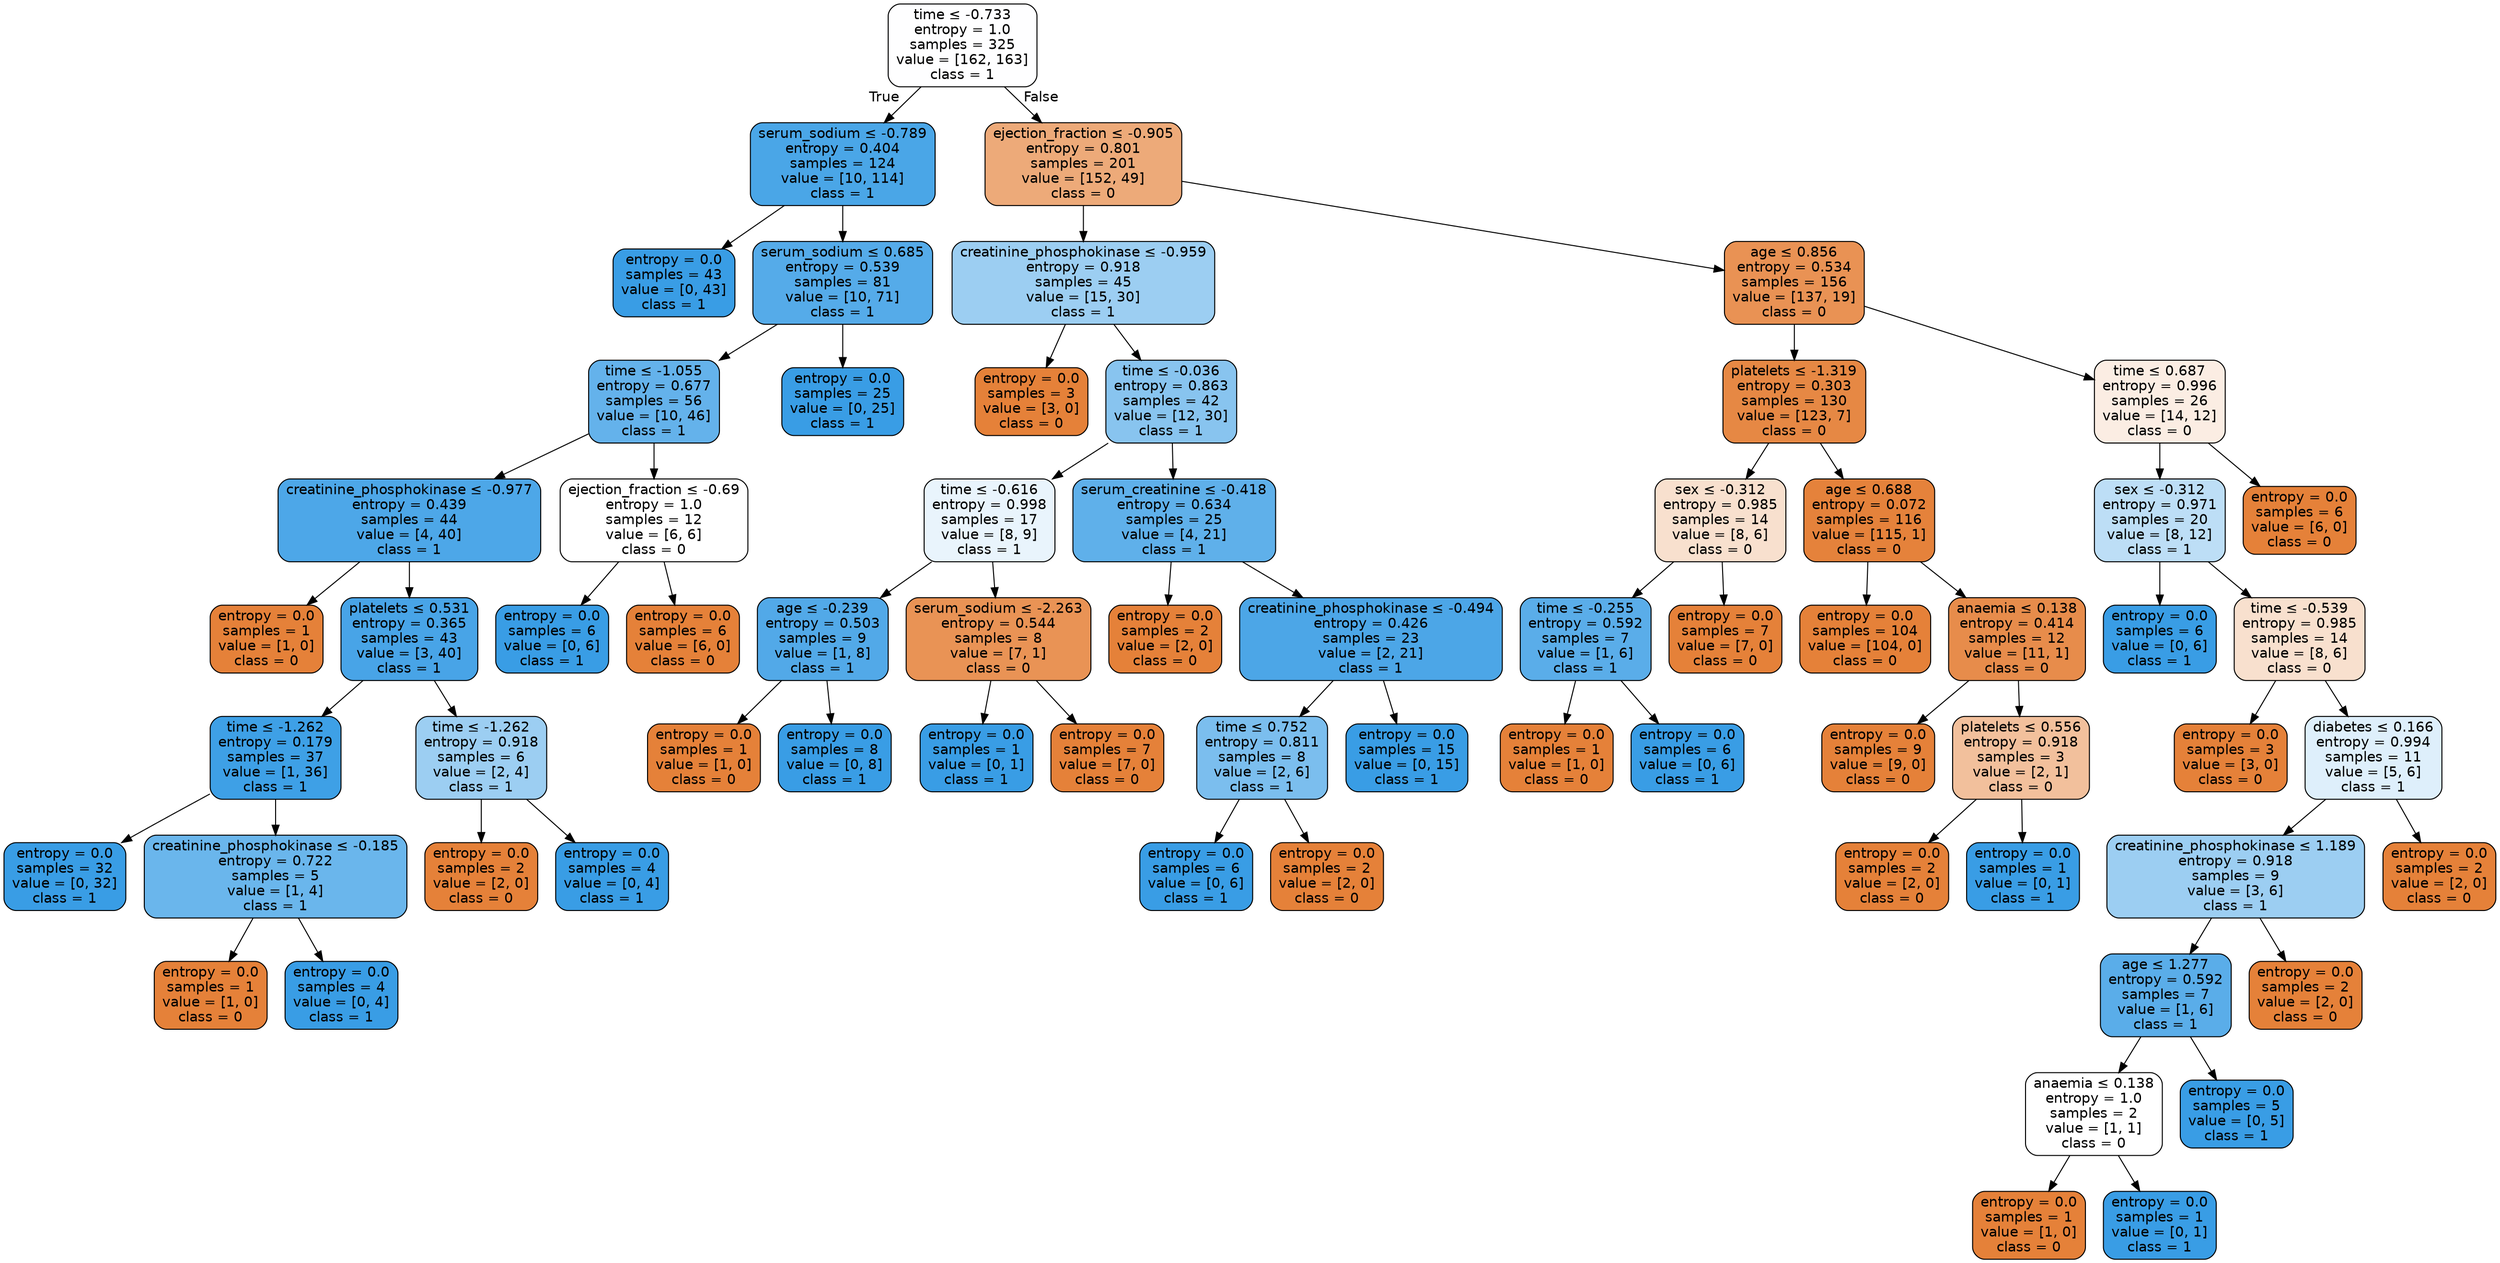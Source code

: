 digraph Tree {
node [shape=box, style="filled, rounded", color="black", fontname=helvetica] ;
edge [fontname=helvetica] ;
0 [label=<time &le; -0.733<br/>entropy = 1.0<br/>samples = 325<br/>value = [162, 163]<br/>class = 1>, fillcolor="#fefeff"] ;
1 [label=<serum_sodium &le; -0.789<br/>entropy = 0.404<br/>samples = 124<br/>value = [10, 114]<br/>class = 1>, fillcolor="#4aa6e7"] ;
0 -> 1 [labeldistance=2.5, labelangle=45, headlabel="True"] ;
2 [label=<entropy = 0.0<br/>samples = 43<br/>value = [0, 43]<br/>class = 1>, fillcolor="#399de5"] ;
1 -> 2 ;
3 [label=<serum_sodium &le; 0.685<br/>entropy = 0.539<br/>samples = 81<br/>value = [10, 71]<br/>class = 1>, fillcolor="#55abe9"] ;
1 -> 3 ;
4 [label=<time &le; -1.055<br/>entropy = 0.677<br/>samples = 56<br/>value = [10, 46]<br/>class = 1>, fillcolor="#64b2eb"] ;
3 -> 4 ;
5 [label=<creatinine_phosphokinase &le; -0.977<br/>entropy = 0.439<br/>samples = 44<br/>value = [4, 40]<br/>class = 1>, fillcolor="#4da7e8"] ;
4 -> 5 ;
6 [label=<entropy = 0.0<br/>samples = 1<br/>value = [1, 0]<br/>class = 0>, fillcolor="#e58139"] ;
5 -> 6 ;
7 [label=<platelets &le; 0.531<br/>entropy = 0.365<br/>samples = 43<br/>value = [3, 40]<br/>class = 1>, fillcolor="#48a4e7"] ;
5 -> 7 ;
8 [label=<time &le; -1.262<br/>entropy = 0.179<br/>samples = 37<br/>value = [1, 36]<br/>class = 1>, fillcolor="#3ea0e6"] ;
7 -> 8 ;
9 [label=<entropy = 0.0<br/>samples = 32<br/>value = [0, 32]<br/>class = 1>, fillcolor="#399de5"] ;
8 -> 9 ;
10 [label=<creatinine_phosphokinase &le; -0.185<br/>entropy = 0.722<br/>samples = 5<br/>value = [1, 4]<br/>class = 1>, fillcolor="#6ab6ec"] ;
8 -> 10 ;
11 [label=<entropy = 0.0<br/>samples = 1<br/>value = [1, 0]<br/>class = 0>, fillcolor="#e58139"] ;
10 -> 11 ;
12 [label=<entropy = 0.0<br/>samples = 4<br/>value = [0, 4]<br/>class = 1>, fillcolor="#399de5"] ;
10 -> 12 ;
13 [label=<time &le; -1.262<br/>entropy = 0.918<br/>samples = 6<br/>value = [2, 4]<br/>class = 1>, fillcolor="#9ccef2"] ;
7 -> 13 ;
14 [label=<entropy = 0.0<br/>samples = 2<br/>value = [2, 0]<br/>class = 0>, fillcolor="#e58139"] ;
13 -> 14 ;
15 [label=<entropy = 0.0<br/>samples = 4<br/>value = [0, 4]<br/>class = 1>, fillcolor="#399de5"] ;
13 -> 15 ;
16 [label=<ejection_fraction &le; -0.69<br/>entropy = 1.0<br/>samples = 12<br/>value = [6, 6]<br/>class = 0>, fillcolor="#ffffff"] ;
4 -> 16 ;
17 [label=<entropy = 0.0<br/>samples = 6<br/>value = [0, 6]<br/>class = 1>, fillcolor="#399de5"] ;
16 -> 17 ;
18 [label=<entropy = 0.0<br/>samples = 6<br/>value = [6, 0]<br/>class = 0>, fillcolor="#e58139"] ;
16 -> 18 ;
19 [label=<entropy = 0.0<br/>samples = 25<br/>value = [0, 25]<br/>class = 1>, fillcolor="#399de5"] ;
3 -> 19 ;
20 [label=<ejection_fraction &le; -0.905<br/>entropy = 0.801<br/>samples = 201<br/>value = [152, 49]<br/>class = 0>, fillcolor="#edaa79"] ;
0 -> 20 [labeldistance=2.5, labelangle=-45, headlabel="False"] ;
21 [label=<creatinine_phosphokinase &le; -0.959<br/>entropy = 0.918<br/>samples = 45<br/>value = [15, 30]<br/>class = 1>, fillcolor="#9ccef2"] ;
20 -> 21 ;
22 [label=<entropy = 0.0<br/>samples = 3<br/>value = [3, 0]<br/>class = 0>, fillcolor="#e58139"] ;
21 -> 22 ;
23 [label=<time &le; -0.036<br/>entropy = 0.863<br/>samples = 42<br/>value = [12, 30]<br/>class = 1>, fillcolor="#88c4ef"] ;
21 -> 23 ;
24 [label=<time &le; -0.616<br/>entropy = 0.998<br/>samples = 17<br/>value = [8, 9]<br/>class = 1>, fillcolor="#e9f4fc"] ;
23 -> 24 ;
25 [label=<age &le; -0.239<br/>entropy = 0.503<br/>samples = 9<br/>value = [1, 8]<br/>class = 1>, fillcolor="#52a9e8"] ;
24 -> 25 ;
26 [label=<entropy = 0.0<br/>samples = 1<br/>value = [1, 0]<br/>class = 0>, fillcolor="#e58139"] ;
25 -> 26 ;
27 [label=<entropy = 0.0<br/>samples = 8<br/>value = [0, 8]<br/>class = 1>, fillcolor="#399de5"] ;
25 -> 27 ;
28 [label=<serum_sodium &le; -2.263<br/>entropy = 0.544<br/>samples = 8<br/>value = [7, 1]<br/>class = 0>, fillcolor="#e99355"] ;
24 -> 28 ;
29 [label=<entropy = 0.0<br/>samples = 1<br/>value = [0, 1]<br/>class = 1>, fillcolor="#399de5"] ;
28 -> 29 ;
30 [label=<entropy = 0.0<br/>samples = 7<br/>value = [7, 0]<br/>class = 0>, fillcolor="#e58139"] ;
28 -> 30 ;
31 [label=<serum_creatinine &le; -0.418<br/>entropy = 0.634<br/>samples = 25<br/>value = [4, 21]<br/>class = 1>, fillcolor="#5fb0ea"] ;
23 -> 31 ;
32 [label=<entropy = 0.0<br/>samples = 2<br/>value = [2, 0]<br/>class = 0>, fillcolor="#e58139"] ;
31 -> 32 ;
33 [label=<creatinine_phosphokinase &le; -0.494<br/>entropy = 0.426<br/>samples = 23<br/>value = [2, 21]<br/>class = 1>, fillcolor="#4ca6e7"] ;
31 -> 33 ;
34 [label=<time &le; 0.752<br/>entropy = 0.811<br/>samples = 8<br/>value = [2, 6]<br/>class = 1>, fillcolor="#7bbeee"] ;
33 -> 34 ;
35 [label=<entropy = 0.0<br/>samples = 6<br/>value = [0, 6]<br/>class = 1>, fillcolor="#399de5"] ;
34 -> 35 ;
36 [label=<entropy = 0.0<br/>samples = 2<br/>value = [2, 0]<br/>class = 0>, fillcolor="#e58139"] ;
34 -> 36 ;
37 [label=<entropy = 0.0<br/>samples = 15<br/>value = [0, 15]<br/>class = 1>, fillcolor="#399de5"] ;
33 -> 37 ;
38 [label=<age &le; 0.856<br/>entropy = 0.534<br/>samples = 156<br/>value = [137, 19]<br/>class = 0>, fillcolor="#e99254"] ;
20 -> 38 ;
39 [label=<platelets &le; -1.319<br/>entropy = 0.303<br/>samples = 130<br/>value = [123, 7]<br/>class = 0>, fillcolor="#e68844"] ;
38 -> 39 ;
40 [label=<sex &le; -0.312<br/>entropy = 0.985<br/>samples = 14<br/>value = [8, 6]<br/>class = 0>, fillcolor="#f8e0ce"] ;
39 -> 40 ;
41 [label=<time &le; -0.255<br/>entropy = 0.592<br/>samples = 7<br/>value = [1, 6]<br/>class = 1>, fillcolor="#5aade9"] ;
40 -> 41 ;
42 [label=<entropy = 0.0<br/>samples = 1<br/>value = [1, 0]<br/>class = 0>, fillcolor="#e58139"] ;
41 -> 42 ;
43 [label=<entropy = 0.0<br/>samples = 6<br/>value = [0, 6]<br/>class = 1>, fillcolor="#399de5"] ;
41 -> 43 ;
44 [label=<entropy = 0.0<br/>samples = 7<br/>value = [7, 0]<br/>class = 0>, fillcolor="#e58139"] ;
40 -> 44 ;
45 [label=<age &le; 0.688<br/>entropy = 0.072<br/>samples = 116<br/>value = [115, 1]<br/>class = 0>, fillcolor="#e5823b"] ;
39 -> 45 ;
46 [label=<entropy = 0.0<br/>samples = 104<br/>value = [104, 0]<br/>class = 0>, fillcolor="#e58139"] ;
45 -> 46 ;
47 [label=<anaemia &le; 0.138<br/>entropy = 0.414<br/>samples = 12<br/>value = [11, 1]<br/>class = 0>, fillcolor="#e78c4b"] ;
45 -> 47 ;
48 [label=<entropy = 0.0<br/>samples = 9<br/>value = [9, 0]<br/>class = 0>, fillcolor="#e58139"] ;
47 -> 48 ;
49 [label=<platelets &le; 0.556<br/>entropy = 0.918<br/>samples = 3<br/>value = [2, 1]<br/>class = 0>, fillcolor="#f2c09c"] ;
47 -> 49 ;
50 [label=<entropy = 0.0<br/>samples = 2<br/>value = [2, 0]<br/>class = 0>, fillcolor="#e58139"] ;
49 -> 50 ;
51 [label=<entropy = 0.0<br/>samples = 1<br/>value = [0, 1]<br/>class = 1>, fillcolor="#399de5"] ;
49 -> 51 ;
52 [label=<time &le; 0.687<br/>entropy = 0.996<br/>samples = 26<br/>value = [14, 12]<br/>class = 0>, fillcolor="#fbede3"] ;
38 -> 52 ;
53 [label=<sex &le; -0.312<br/>entropy = 0.971<br/>samples = 20<br/>value = [8, 12]<br/>class = 1>, fillcolor="#bddef6"] ;
52 -> 53 ;
54 [label=<entropy = 0.0<br/>samples = 6<br/>value = [0, 6]<br/>class = 1>, fillcolor="#399de5"] ;
53 -> 54 ;
55 [label=<time &le; -0.539<br/>entropy = 0.985<br/>samples = 14<br/>value = [8, 6]<br/>class = 0>, fillcolor="#f8e0ce"] ;
53 -> 55 ;
56 [label=<entropy = 0.0<br/>samples = 3<br/>value = [3, 0]<br/>class = 0>, fillcolor="#e58139"] ;
55 -> 56 ;
57 [label=<diabetes &le; 0.166<br/>entropy = 0.994<br/>samples = 11<br/>value = [5, 6]<br/>class = 1>, fillcolor="#deeffb"] ;
55 -> 57 ;
58 [label=<creatinine_phosphokinase &le; 1.189<br/>entropy = 0.918<br/>samples = 9<br/>value = [3, 6]<br/>class = 1>, fillcolor="#9ccef2"] ;
57 -> 58 ;
59 [label=<age &le; 1.277<br/>entropy = 0.592<br/>samples = 7<br/>value = [1, 6]<br/>class = 1>, fillcolor="#5aade9"] ;
58 -> 59 ;
60 [label=<anaemia &le; 0.138<br/>entropy = 1.0<br/>samples = 2<br/>value = [1, 1]<br/>class = 0>, fillcolor="#ffffff"] ;
59 -> 60 ;
61 [label=<entropy = 0.0<br/>samples = 1<br/>value = [1, 0]<br/>class = 0>, fillcolor="#e58139"] ;
60 -> 61 ;
62 [label=<entropy = 0.0<br/>samples = 1<br/>value = [0, 1]<br/>class = 1>, fillcolor="#399de5"] ;
60 -> 62 ;
63 [label=<entropy = 0.0<br/>samples = 5<br/>value = [0, 5]<br/>class = 1>, fillcolor="#399de5"] ;
59 -> 63 ;
64 [label=<entropy = 0.0<br/>samples = 2<br/>value = [2, 0]<br/>class = 0>, fillcolor="#e58139"] ;
58 -> 64 ;
65 [label=<entropy = 0.0<br/>samples = 2<br/>value = [2, 0]<br/>class = 0>, fillcolor="#e58139"] ;
57 -> 65 ;
66 [label=<entropy = 0.0<br/>samples = 6<br/>value = [6, 0]<br/>class = 0>, fillcolor="#e58139"] ;
52 -> 66 ;
}